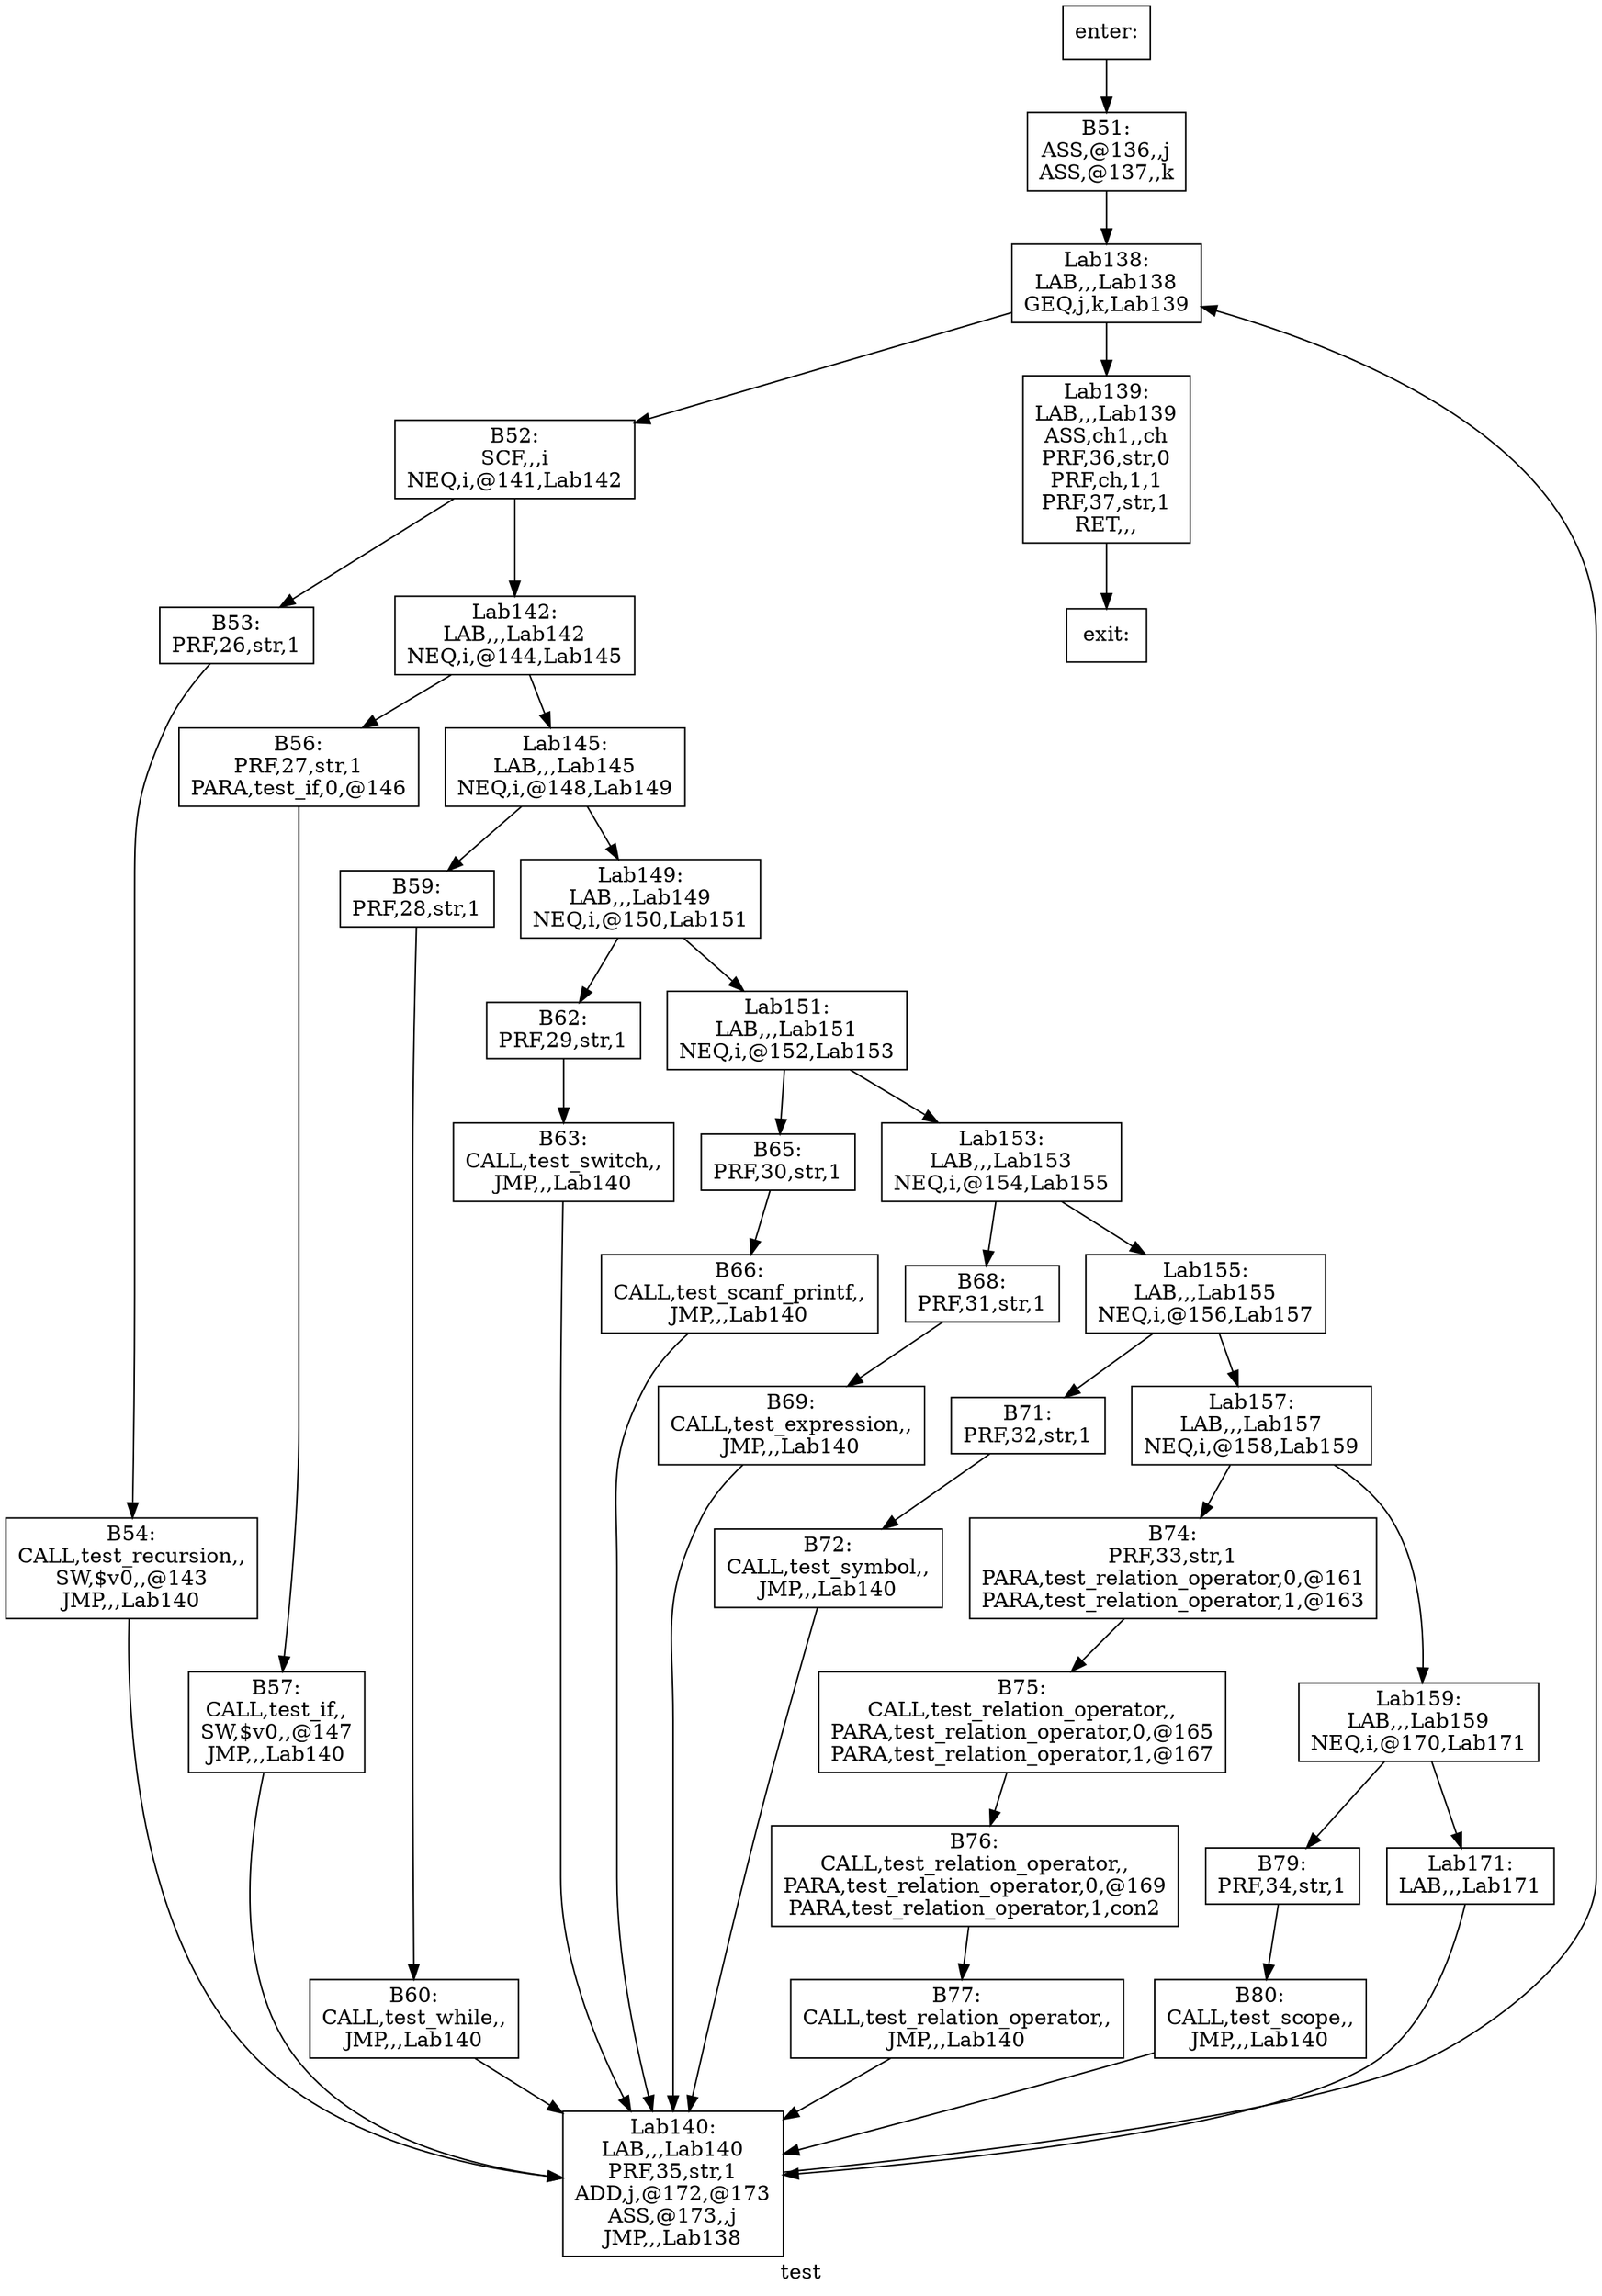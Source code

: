digraph test{
label =test
B51[label="B51:\nASS,@136,,j\nASS,@137,,k\n" shape=box]
B52[label="B52:\nSCF,,,i\nNEQ,i,@141,Lab142\n" shape=box]
B53[label="B53:\nPRF,26,str,1\n" shape=box]
B54[label="B54:\nCALL,test_recursion,,\nSW,$v0,,@143\nJMP,,,Lab140\n" shape=box]
B56[label="B56:\nPRF,27,str,1\nPARA,test_if,0,@146\n" shape=box]
B57[label="B57:\nCALL,test_if,,\nSW,$v0,,@147\nJMP,,,Lab140\n" shape=box]
B59[label="B59:\nPRF,28,str,1\n" shape=box]
B60[label="B60:\nCALL,test_while,,\nJMP,,,Lab140\n" shape=box]
B62[label="B62:\nPRF,29,str,1\n" shape=box]
B63[label="B63:\nCALL,test_switch,,\nJMP,,,Lab140\n" shape=box]
B65[label="B65:\nPRF,30,str,1\n" shape=box]
B66[label="B66:\nCALL,test_scanf_printf,,\nJMP,,,Lab140\n" shape=box]
B68[label="B68:\nPRF,31,str,1\n" shape=box]
B69[label="B69:\nCALL,test_expression,,\nJMP,,,Lab140\n" shape=box]
B71[label="B71:\nPRF,32,str,1\n" shape=box]
B72[label="B72:\nCALL,test_symbol,,\nJMP,,,Lab140\n" shape=box]
B74[label="B74:\nPRF,33,str,1\nPARA,test_relation_operator,0,@161\nPARA,test_relation_operator,1,@163\n" shape=box]
B75[label="B75:\nCALL,test_relation_operator,,\nPARA,test_relation_operator,0,@165\nPARA,test_relation_operator,1,@167\n" shape=box]
B76[label="B76:\nCALL,test_relation_operator,,\nPARA,test_relation_operator,0,@169\nPARA,test_relation_operator,1,con2\n" shape=box]
B77[label="B77:\nCALL,test_relation_operator,,\nJMP,,,Lab140\n" shape=box]
B79[label="B79:\nPRF,34,str,1\n" shape=box]
B80[label="B80:\nCALL,test_scope,,\nJMP,,,Lab140\n" shape=box]
Lab138[label="Lab138:\nLAB,,,Lab138\nGEQ,j,k,Lab139\n" shape=box]
Lab139[label="Lab139:\nLAB,,,Lab139\nASS,ch1,,ch\nPRF,36,str,0\nPRF,ch,1,1\nPRF,37,str,1\nRET,,,\n" shape=box]
Lab140[label="Lab140:\nLAB,,,Lab140\nPRF,35,str,1\nADD,j,@172,@173\nASS,@173,,j\nJMP,,,Lab138\n" shape=box]
Lab142[label="Lab142:\nLAB,,,Lab142\nNEQ,i,@144,Lab145\n" shape=box]
Lab145[label="Lab145:\nLAB,,,Lab145\nNEQ,i,@148,Lab149\n" shape=box]
Lab149[label="Lab149:\nLAB,,,Lab149\nNEQ,i,@150,Lab151\n" shape=box]
Lab151[label="Lab151:\nLAB,,,Lab151\nNEQ,i,@152,Lab153\n" shape=box]
Lab153[label="Lab153:\nLAB,,,Lab153\nNEQ,i,@154,Lab155\n" shape=box]
Lab155[label="Lab155:\nLAB,,,Lab155\nNEQ,i,@156,Lab157\n" shape=box]
Lab157[label="Lab157:\nLAB,,,Lab157\nNEQ,i,@158,Lab159\n" shape=box]
Lab159[label="Lab159:\nLAB,,,Lab159\nNEQ,i,@170,Lab171\n" shape=box]
Lab171[label="Lab171:\nLAB,,,Lab171\n" shape=box]
enter[label="enter:\n" shape=box]
exit[label="exit:\n" shape=box]
B51->Lab138
B52->B53
B52->Lab142
B53->B54
B54->Lab140
B56->B57
B57->Lab140
B59->B60
B60->Lab140
B62->B63
B63->Lab140
B65->B66
B66->Lab140
B68->B69
B69->Lab140
B71->B72
B72->Lab140
B74->B75
B75->B76
B76->B77
B77->Lab140
B79->B80
B80->Lab140
Lab138->B52
Lab138->Lab139
Lab139->exit
Lab140->Lab138
Lab142->B56
Lab142->Lab145
Lab145->B59
Lab145->Lab149
Lab149->B62
Lab149->Lab151
Lab151->B65
Lab151->Lab153
Lab153->B68
Lab153->Lab155
Lab155->B71
Lab155->Lab157
Lab157->B74
Lab157->Lab159
Lab159->B79
Lab159->Lab171
Lab171->Lab140
enter->B51
}
